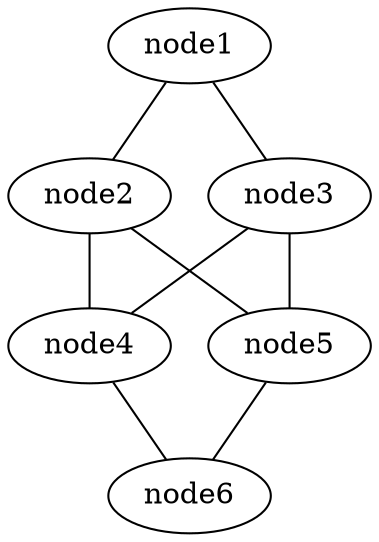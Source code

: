 graph g {
        // should probably rendered with neato not dot
        fontsize=12; size="5,5";
        //rotate=90; orientation=landscape;
        //node [ orientation=90 ];

        node1 -- node2;
        node2 -- node4;
        node4 -- node6;
        node1 -- node3;
        node3 -- node5;
        node5 -- node6;
        node2 -- node5;
        node3 -- node4;
}
